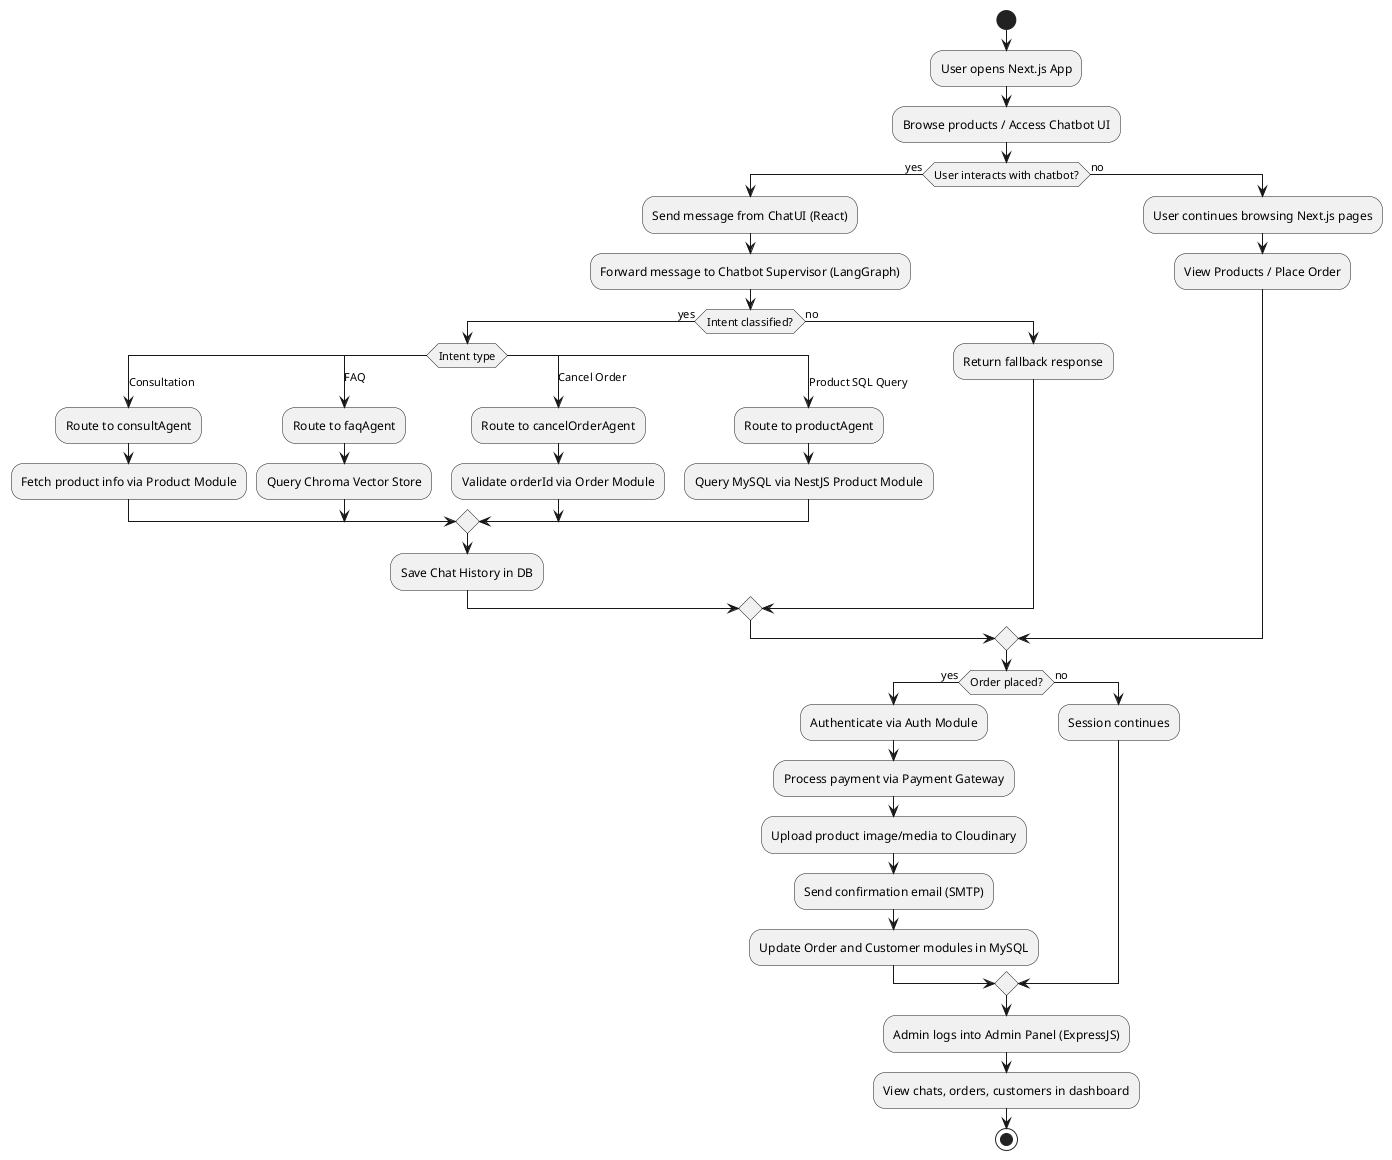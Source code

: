 @startuml

start

:User opens Next.js App;
:Browse products / Access Chatbot UI;

if (User interacts with chatbot?) then (yes)
  :Send message from ChatUI (React);
  :Forward message to Chatbot Supervisor (LangGraph);

  if (Intent classified?) then (yes)
    switch (Intent type)
      case (Consultation)
        :Route to consultAgent;
        :Fetch product info via Product Module;
      case (FAQ)
        :Route to faqAgent;
        :Query Chroma Vector Store;
      case (Cancel Order)
        :Route to cancelOrderAgent;
        :Validate orderId via Order Module;
      case (Product SQL Query)
        :Route to productAgent;
        :Query MySQL via NestJS Product Module;
    endswitch
    :Save Chat History in DB;
  else (no)
    :Return fallback response;
  endif

else (no)
  :User continues browsing Next.js pages;
  :View Products / Place Order;
endif

if (Order placed?) then (yes)
  :Authenticate via Auth Module;
  :Process payment via Payment Gateway;
  :Upload product image/media to Cloudinary;
  :Send confirmation email (SMTP);
  :Update Order and Customer modules in MySQL;
else (no)
  :Session continues;
endif

:Admin logs into Admin Panel (ExpressJS);
:View chats, orders, customers in dashboard;

stop
@enduml
